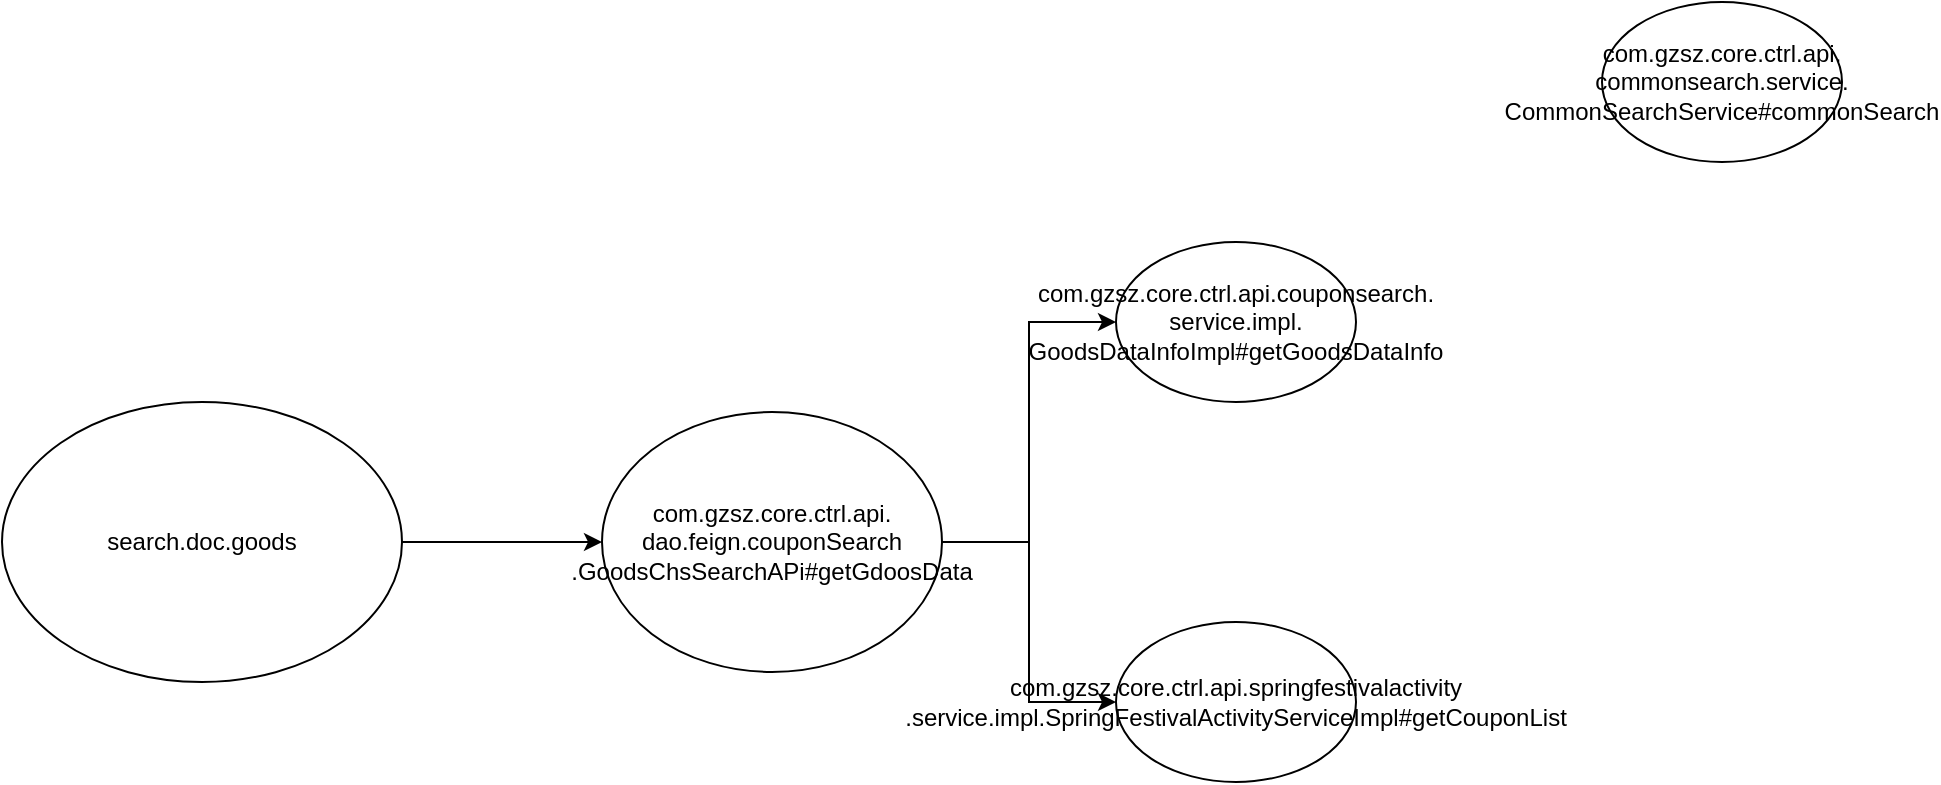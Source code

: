 <mxfile version="16.5.6" type="github">
  <diagram id="C5RBs43oDa-KdzZeNtuy" name="Page-1">
    <mxGraphModel dx="1422" dy="786" grid="1" gridSize="10" guides="1" tooltips="1" connect="1" arrows="1" fold="1" page="1" pageScale="1" pageWidth="827" pageHeight="1169" math="0" shadow="0">
      <root>
        <mxCell id="WIyWlLk6GJQsqaUBKTNV-0" />
        <mxCell id="WIyWlLk6GJQsqaUBKTNV-1" parent="WIyWlLk6GJQsqaUBKTNV-0" />
        <mxCell id="O1ZsS-m6Jbnm8LBvg3Du-2" style="edgeStyle=orthogonalEdgeStyle;rounded=0;orthogonalLoop=1;jettySize=auto;html=1;" edge="1" parent="WIyWlLk6GJQsqaUBKTNV-1" source="O1ZsS-m6Jbnm8LBvg3Du-0" target="O1ZsS-m6Jbnm8LBvg3Du-1">
          <mxGeometry relative="1" as="geometry" />
        </mxCell>
        <mxCell id="O1ZsS-m6Jbnm8LBvg3Du-0" value="search.doc.goods" style="ellipse;whiteSpace=wrap;html=1;" vertex="1" parent="WIyWlLk6GJQsqaUBKTNV-1">
          <mxGeometry x="270" y="220" width="200" height="140" as="geometry" />
        </mxCell>
        <mxCell id="O1ZsS-m6Jbnm8LBvg3Du-4" style="edgeStyle=orthogonalEdgeStyle;rounded=0;orthogonalLoop=1;jettySize=auto;html=1;entryX=0;entryY=0.5;entryDx=0;entryDy=0;" edge="1" parent="WIyWlLk6GJQsqaUBKTNV-1" source="O1ZsS-m6Jbnm8LBvg3Du-1" target="O1ZsS-m6Jbnm8LBvg3Du-3">
          <mxGeometry relative="1" as="geometry" />
        </mxCell>
        <mxCell id="O1ZsS-m6Jbnm8LBvg3Du-6" style="edgeStyle=orthogonalEdgeStyle;rounded=0;orthogonalLoop=1;jettySize=auto;html=1;exitX=1;exitY=0.5;exitDx=0;exitDy=0;" edge="1" parent="WIyWlLk6GJQsqaUBKTNV-1" source="O1ZsS-m6Jbnm8LBvg3Du-1" target="O1ZsS-m6Jbnm8LBvg3Du-5">
          <mxGeometry relative="1" as="geometry" />
        </mxCell>
        <mxCell id="O1ZsS-m6Jbnm8LBvg3Du-1" value="com.gzsz.core.ctrl.api.&lt;br&gt;dao.feign.couponSearch&lt;br&gt;.GoodsChsSearchAPi#getGdoosData" style="ellipse;whiteSpace=wrap;html=1;" vertex="1" parent="WIyWlLk6GJQsqaUBKTNV-1">
          <mxGeometry x="570" y="225" width="170" height="130" as="geometry" />
        </mxCell>
        <mxCell id="O1ZsS-m6Jbnm8LBvg3Du-3" value="com.gzsz.core.ctrl.api.couponsearch.&lt;br&gt;service.impl.&lt;br&gt;GoodsDataInfoImpl#getGoodsDataInfo" style="ellipse;whiteSpace=wrap;html=1;" vertex="1" parent="WIyWlLk6GJQsqaUBKTNV-1">
          <mxGeometry x="827" y="140" width="120" height="80" as="geometry" />
        </mxCell>
        <mxCell id="O1ZsS-m6Jbnm8LBvg3Du-5" value="com.gzsz.core.ctrl.api.springfestivalactivity&lt;br&gt;.service.impl.SpringFestivalActivityServiceImpl#getCouponList" style="ellipse;whiteSpace=wrap;html=1;" vertex="1" parent="WIyWlLk6GJQsqaUBKTNV-1">
          <mxGeometry x="827" y="330" width="120" height="80" as="geometry" />
        </mxCell>
        <mxCell id="O1ZsS-m6Jbnm8LBvg3Du-7" value="com.gzsz.core.ctrl.api.&lt;br&gt;commonsearch.service.&lt;br&gt;CommonSearchService#commonSearch" style="ellipse;whiteSpace=wrap;html=1;" vertex="1" parent="WIyWlLk6GJQsqaUBKTNV-1">
          <mxGeometry x="1070" y="20" width="120" height="80" as="geometry" />
        </mxCell>
      </root>
    </mxGraphModel>
  </diagram>
</mxfile>
